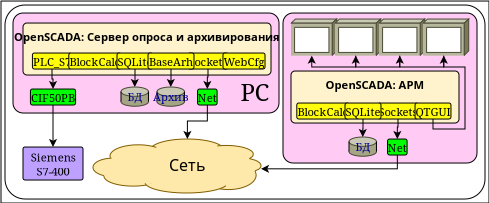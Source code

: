 <?xml version="1.0" encoding="UTF-8"?>
<dia:diagram xmlns:dia="http://www.lysator.liu.se/~alla/dia/">
  <dia:layer name="Тло" visible="true">
    <dia:object type="Standard - Box" version="0" id="O0">
      <dia:attribute name="obj_pos">
        <dia:point val="15.4,0.2"/>
      </dia:attribute>
      <dia:attribute name="obj_bb">
        <dia:rectangle val="15.4,0.2;39.8,10.3"/>
      </dia:attribute>
      <dia:attribute name="elem_corner">
        <dia:point val="15.4,0.2"/>
      </dia:attribute>
      <dia:attribute name="elem_width">
        <dia:real val="24.4"/>
      </dia:attribute>
      <dia:attribute name="elem_height">
        <dia:real val="10.1"/>
      </dia:attribute>
      <dia:attribute name="border_width">
        <dia:real val="0"/>
      </dia:attribute>
      <dia:attribute name="show_background">
        <dia:boolean val="true"/>
      </dia:attribute>
      <dia:attribute name="corner_radius">
        <dia:real val="1.175e-39"/>
      </dia:attribute>
    </dia:object>
    <dia:group>
      <dia:object type="Standard - Box" version="0" id="O1">
        <dia:attribute name="obj_pos">
          <dia:point val="15.6,0.4"/>
        </dia:attribute>
        <dia:attribute name="obj_bb">
          <dia:rectangle val="15.575,0.375;39.625,10.125"/>
        </dia:attribute>
        <dia:attribute name="elem_corner">
          <dia:point val="15.6,0.4"/>
        </dia:attribute>
        <dia:attribute name="elem_width">
          <dia:real val="24"/>
        </dia:attribute>
        <dia:attribute name="elem_height">
          <dia:real val="9.7"/>
        </dia:attribute>
        <dia:attribute name="border_width">
          <dia:real val="0.05"/>
        </dia:attribute>
        <dia:attribute name="show_background">
          <dia:boolean val="true"/>
        </dia:attribute>
        <dia:attribute name="corner_radius">
          <dia:real val="1"/>
        </dia:attribute>
      </dia:object>
      <dia:object type="Flowchart - Box" version="0" id="O2">
        <dia:attribute name="obj_pos">
          <dia:point val="16.5,7.5"/>
        </dia:attribute>
        <dia:attribute name="obj_bb">
          <dia:rectangle val="16.475,7.475;19.525,9.175"/>
        </dia:attribute>
        <dia:attribute name="elem_corner">
          <dia:point val="16.5,7.5"/>
        </dia:attribute>
        <dia:attribute name="elem_width">
          <dia:real val="3"/>
        </dia:attribute>
        <dia:attribute name="elem_height">
          <dia:real val="1.65"/>
        </dia:attribute>
        <dia:attribute name="border_width">
          <dia:real val="0.05"/>
        </dia:attribute>
        <dia:attribute name="inner_color">
          <dia:color val="#bda0ff"/>
        </dia:attribute>
        <dia:attribute name="show_background">
          <dia:boolean val="true"/>
        </dia:attribute>
        <dia:attribute name="corner_radius">
          <dia:real val="0.1"/>
        </dia:attribute>
        <dia:attribute name="padding">
          <dia:real val="0.1"/>
        </dia:attribute>
        <dia:attribute name="text">
          <dia:composite type="text">
            <dia:attribute name="string">
              <dia:string>#Siemens
S7-400#</dia:string>
            </dia:attribute>
            <dia:attribute name="font">
              <dia:font family="serif" style="0" name="Times-Roman"/>
            </dia:attribute>
            <dia:attribute name="height">
              <dia:real val="0.7"/>
            </dia:attribute>
            <dia:attribute name="pos">
              <dia:point val="18,8.125"/>
            </dia:attribute>
            <dia:attribute name="color">
              <dia:color val="#000000"/>
            </dia:attribute>
            <dia:attribute name="alignment">
              <dia:enum val="1"/>
            </dia:attribute>
          </dia:composite>
        </dia:attribute>
      </dia:object>
      <dia:group>
        <dia:object type="Cisco - Cloud Gold" version="0" id="O3">
          <dia:attribute name="obj_pos">
            <dia:point val="20,7.1"/>
          </dia:attribute>
          <dia:attribute name="obj_bb">
            <dia:rectangle val="20.0,7.099;28.401,9.8"/>
          </dia:attribute>
          <dia:attribute name="elem_corner">
            <dia:point val="20,7.1"/>
          </dia:attribute>
          <dia:attribute name="elem_width">
            <dia:real val="8.4"/>
          </dia:attribute>
          <dia:attribute name="elem_height">
            <dia:real val="2.7"/>
          </dia:attribute>
          <dia:attribute name="line_width">
            <dia:real val="0.1"/>
          </dia:attribute>
          <dia:attribute name="line_colour">
            <dia:color val="#000000"/>
          </dia:attribute>
          <dia:attribute name="fill_colour">
            <dia:color val="#ffffff"/>
          </dia:attribute>
          <dia:attribute name="show_background">
            <dia:boolean val="true"/>
          </dia:attribute>
          <dia:attribute name="line_style">
            <dia:enum val="0"/>
            <dia:real val="1"/>
          </dia:attribute>
          <dia:attribute name="flip_horizontal">
            <dia:boolean val="false"/>
          </dia:attribute>
          <dia:attribute name="flip_vertical">
            <dia:boolean val="false"/>
          </dia:attribute>
        </dia:object>
        <dia:object type="Standard - Text" version="0" id="O4">
          <dia:attribute name="obj_pos">
            <dia:point val="23.8,8.7"/>
          </dia:attribute>
          <dia:attribute name="obj_bb">
            <dia:rectangle val="23.8,7.95;25.5,9.2"/>
          </dia:attribute>
          <dia:attribute name="text">
            <dia:composite type="text">
              <dia:attribute name="string">
                <dia:string>#Сеть#</dia:string>
              </dia:attribute>
              <dia:attribute name="font">
                <dia:font family="sans" style="0" name="Helvetica"/>
              </dia:attribute>
              <dia:attribute name="height">
                <dia:real val="1"/>
              </dia:attribute>
              <dia:attribute name="pos">
                <dia:point val="23.8,8.7"/>
              </dia:attribute>
              <dia:attribute name="color">
                <dia:color val="#000000"/>
              </dia:attribute>
              <dia:attribute name="alignment">
                <dia:enum val="0"/>
              </dia:attribute>
            </dia:composite>
          </dia:attribute>
        </dia:object>
      </dia:group>
      <dia:object type="Standard - Text" version="0" id="O5">
        <dia:attribute name="obj_pos">
          <dia:point val="38.3,7.8"/>
        </dia:attribute>
        <dia:attribute name="obj_bb">
          <dia:rectangle val="37.591,6.716;38.975,8.617"/>
        </dia:attribute>
        <dia:attribute name="text">
          <dia:composite type="text">
            <dia:attribute name="string">
              <dia:string>#PC#</dia:string>
            </dia:attribute>
            <dia:attribute name="font">
              <dia:font family="serif" style="0" name="Times-Roman"/>
            </dia:attribute>
            <dia:attribute name="height">
              <dia:real val="1.5"/>
            </dia:attribute>
            <dia:attribute name="pos">
              <dia:point val="38.3,7.8"/>
            </dia:attribute>
            <dia:attribute name="color">
              <dia:color val="#000000"/>
            </dia:attribute>
            <dia:attribute name="alignment">
              <dia:enum val="1"/>
            </dia:attribute>
          </dia:composite>
        </dia:attribute>
      </dia:object>
      <dia:group>
        <dia:object type="Standard - Box" version="0" id="O6">
          <dia:attribute name="obj_pos">
            <dia:point val="16,0.8"/>
          </dia:attribute>
          <dia:attribute name="obj_bb">
            <dia:rectangle val="15.975,0.775;29.325,5.825"/>
          </dia:attribute>
          <dia:attribute name="elem_corner">
            <dia:point val="16,0.8"/>
          </dia:attribute>
          <dia:attribute name="elem_width">
            <dia:real val="13.3"/>
          </dia:attribute>
          <dia:attribute name="elem_height">
            <dia:real val="5"/>
          </dia:attribute>
          <dia:attribute name="border_width">
            <dia:real val="0.05"/>
          </dia:attribute>
          <dia:attribute name="inner_color">
            <dia:color val="#ffcbf5"/>
          </dia:attribute>
          <dia:attribute name="show_background">
            <dia:boolean val="true"/>
          </dia:attribute>
          <dia:attribute name="corner_radius">
            <dia:real val="0.5"/>
          </dia:attribute>
        </dia:object>
        <dia:object type="Standard - Box" version="0" id="O7">
          <dia:attribute name="obj_pos">
            <dia:point val="16.5,1.3"/>
          </dia:attribute>
          <dia:attribute name="obj_bb">
            <dia:rectangle val="16.475,1.275;28.925,3.925"/>
          </dia:attribute>
          <dia:attribute name="elem_corner">
            <dia:point val="16.5,1.3"/>
          </dia:attribute>
          <dia:attribute name="elem_width">
            <dia:real val="12.4"/>
          </dia:attribute>
          <dia:attribute name="elem_height">
            <dia:real val="2.6"/>
          </dia:attribute>
          <dia:attribute name="border_width">
            <dia:real val="0.05"/>
          </dia:attribute>
          <dia:attribute name="inner_color">
            <dia:color val="#fff3ce"/>
          </dia:attribute>
          <dia:attribute name="show_background">
            <dia:boolean val="true"/>
          </dia:attribute>
          <dia:attribute name="corner_radius">
            <dia:real val="0.2"/>
          </dia:attribute>
        </dia:object>
        <dia:object type="Standard - Text" version="0" id="O8">
          <dia:attribute name="obj_pos">
            <dia:point val="28.1,5.2"/>
          </dia:attribute>
          <dia:attribute name="obj_bb">
            <dia:rectangle val="27.391,4.116;28.775,6.018"/>
          </dia:attribute>
          <dia:attribute name="text">
            <dia:composite type="text">
              <dia:attribute name="string">
                <dia:string>#PC#</dia:string>
              </dia:attribute>
              <dia:attribute name="font">
                <dia:font family="serif" style="0" name="Times-Roman"/>
              </dia:attribute>
              <dia:attribute name="height">
                <dia:real val="1.5"/>
              </dia:attribute>
              <dia:attribute name="pos">
                <dia:point val="28.1,5.2"/>
              </dia:attribute>
              <dia:attribute name="color">
                <dia:color val="#000000"/>
              </dia:attribute>
              <dia:attribute name="alignment">
                <dia:enum val="1"/>
              </dia:attribute>
            </dia:composite>
          </dia:attribute>
        </dia:object>
        <dia:object type="Flowchart - Box" version="0" id="O9">
          <dia:attribute name="obj_pos">
            <dia:point val="17,4.6"/>
          </dia:attribute>
          <dia:attribute name="obj_bb">
            <dia:rectangle val="16.975,4.575;19.025,5.425"/>
          </dia:attribute>
          <dia:attribute name="elem_corner">
            <dia:point val="17,4.6"/>
          </dia:attribute>
          <dia:attribute name="elem_width">
            <dia:real val="2"/>
          </dia:attribute>
          <dia:attribute name="elem_height">
            <dia:real val="0.8"/>
          </dia:attribute>
          <dia:attribute name="border_width">
            <dia:real val="0.05"/>
          </dia:attribute>
          <dia:attribute name="inner_color">
            <dia:color val="#00ff00"/>
          </dia:attribute>
          <dia:attribute name="show_background">
            <dia:boolean val="true"/>
          </dia:attribute>
          <dia:attribute name="corner_radius">
            <dia:real val="0.1"/>
          </dia:attribute>
          <dia:attribute name="padding">
            <dia:real val="0"/>
          </dia:attribute>
          <dia:attribute name="text">
            <dia:composite type="text">
              <dia:attribute name="string">
                <dia:string>#CIF50PB#</dia:string>
              </dia:attribute>
              <dia:attribute name="font">
                <dia:font family="serif" style="0" name="Times-Roman"/>
              </dia:attribute>
              <dia:attribute name="height">
                <dia:real val="0.7"/>
              </dia:attribute>
              <dia:attribute name="pos">
                <dia:point val="18,5.15"/>
              </dia:attribute>
              <dia:attribute name="color">
                <dia:color val="#000000"/>
              </dia:attribute>
              <dia:attribute name="alignment">
                <dia:enum val="1"/>
              </dia:attribute>
            </dia:composite>
          </dia:attribute>
        </dia:object>
        <dia:object type="Flowchart - Box" version="0" id="O10">
          <dia:attribute name="obj_pos">
            <dia:point val="17,2.8"/>
          </dia:attribute>
          <dia:attribute name="obj_bb">
            <dia:rectangle val="16.975,2.775;18.925,3.625"/>
          </dia:attribute>
          <dia:attribute name="elem_corner">
            <dia:point val="17,2.8"/>
          </dia:attribute>
          <dia:attribute name="elem_width">
            <dia:real val="1.9"/>
          </dia:attribute>
          <dia:attribute name="elem_height">
            <dia:real val="0.8"/>
          </dia:attribute>
          <dia:attribute name="border_width">
            <dia:real val="0.05"/>
          </dia:attribute>
          <dia:attribute name="inner_color">
            <dia:color val="#fffc0c"/>
          </dia:attribute>
          <dia:attribute name="show_background">
            <dia:boolean val="true"/>
          </dia:attribute>
          <dia:attribute name="corner_radius">
            <dia:real val="0.1"/>
          </dia:attribute>
          <dia:attribute name="padding">
            <dia:real val="0"/>
          </dia:attribute>
          <dia:attribute name="text">
            <dia:composite type="text">
              <dia:attribute name="string">
                <dia:string>#PLC_S7#</dia:string>
              </dia:attribute>
              <dia:attribute name="font">
                <dia:font family="serif" style="0" name="Times-Roman"/>
              </dia:attribute>
              <dia:attribute name="height">
                <dia:real val="0.7"/>
              </dia:attribute>
              <dia:attribute name="pos">
                <dia:point val="17.95,3.35"/>
              </dia:attribute>
              <dia:attribute name="color">
                <dia:color val="#000000"/>
              </dia:attribute>
              <dia:attribute name="alignment">
                <dia:enum val="1"/>
              </dia:attribute>
            </dia:composite>
          </dia:attribute>
        </dia:object>
        <dia:object type="Standard - ZigZagLine" version="1" id="O11">
          <dia:attribute name="obj_pos">
            <dia:point val="17.95,3.6"/>
          </dia:attribute>
          <dia:attribute name="obj_bb">
            <dia:rectangle val="17.7,3.575;18.3,4.625"/>
          </dia:attribute>
          <dia:attribute name="orth_points">
            <dia:point val="17.95,3.6"/>
            <dia:point val="17.95,4.1"/>
            <dia:point val="18,4.1"/>
            <dia:point val="18,4.6"/>
          </dia:attribute>
          <dia:attribute name="orth_orient">
            <dia:enum val="1"/>
            <dia:enum val="0"/>
            <dia:enum val="1"/>
          </dia:attribute>
          <dia:attribute name="autorouting">
            <dia:boolean val="false"/>
          </dia:attribute>
          <dia:attribute name="line_width">
            <dia:real val="0.05"/>
          </dia:attribute>
          <dia:attribute name="end_arrow">
            <dia:enum val="22"/>
          </dia:attribute>
          <dia:attribute name="end_arrow_length">
            <dia:real val="0.3"/>
          </dia:attribute>
          <dia:attribute name="end_arrow_width">
            <dia:real val="0.3"/>
          </dia:attribute>
          <dia:connections>
            <dia:connection handle="0" to="O10" connection="13"/>
            <dia:connection handle="1" to="O9" connection="2"/>
          </dia:connections>
        </dia:object>
        <dia:object type="Standard - Text" version="0" id="O12">
          <dia:attribute name="obj_pos">
            <dia:point val="22.7,2.2"/>
          </dia:attribute>
          <dia:attribute name="obj_bb">
            <dia:rectangle val="16.875,1.65;28.525,2.55"/>
          </dia:attribute>
          <dia:attribute name="text">
            <dia:composite type="text">
              <dia:attribute name="string">
                <dia:string>#OpenSCADA: Сервер опроса и архивирования#</dia:string>
              </dia:attribute>
              <dia:attribute name="font">
                <dia:font family="sans" style="80" name="Helvetica-Bold"/>
              </dia:attribute>
              <dia:attribute name="height">
                <dia:real val="0.7"/>
              </dia:attribute>
              <dia:attribute name="pos">
                <dia:point val="22.7,2.2"/>
              </dia:attribute>
              <dia:attribute name="color">
                <dia:color val="#000000"/>
              </dia:attribute>
              <dia:attribute name="alignment">
                <dia:enum val="1"/>
              </dia:attribute>
            </dia:composite>
          </dia:attribute>
        </dia:object>
        <dia:object type="Flowchart - Box" version="0" id="O13">
          <dia:attribute name="obj_pos">
            <dia:point val="19,2.8"/>
          </dia:attribute>
          <dia:attribute name="obj_bb">
            <dia:rectangle val="18.975,2.775;21.225,3.625"/>
          </dia:attribute>
          <dia:attribute name="elem_corner">
            <dia:point val="19,2.8"/>
          </dia:attribute>
          <dia:attribute name="elem_width">
            <dia:real val="2.2"/>
          </dia:attribute>
          <dia:attribute name="elem_height">
            <dia:real val="0.8"/>
          </dia:attribute>
          <dia:attribute name="border_width">
            <dia:real val="0.05"/>
          </dia:attribute>
          <dia:attribute name="inner_color">
            <dia:color val="#fffc0c"/>
          </dia:attribute>
          <dia:attribute name="show_background">
            <dia:boolean val="true"/>
          </dia:attribute>
          <dia:attribute name="corner_radius">
            <dia:real val="0.1"/>
          </dia:attribute>
          <dia:attribute name="padding">
            <dia:real val="0"/>
          </dia:attribute>
          <dia:attribute name="text">
            <dia:composite type="text">
              <dia:attribute name="string">
                <dia:string>#BlockCalc#</dia:string>
              </dia:attribute>
              <dia:attribute name="font">
                <dia:font family="serif" style="0" name="Times-Roman"/>
              </dia:attribute>
              <dia:attribute name="height">
                <dia:real val="0.7"/>
              </dia:attribute>
              <dia:attribute name="pos">
                <dia:point val="20.1,3.35"/>
              </dia:attribute>
              <dia:attribute name="color">
                <dia:color val="#000000"/>
              </dia:attribute>
              <dia:attribute name="alignment">
                <dia:enum val="1"/>
              </dia:attribute>
            </dia:composite>
          </dia:attribute>
        </dia:object>
        <dia:object type="Flowchart - Box" version="0" id="O14">
          <dia:attribute name="obj_pos">
            <dia:point val="24.9,2.8"/>
          </dia:attribute>
          <dia:attribute name="obj_bb">
            <dia:rectangle val="24.875,2.775;26.625,3.625"/>
          </dia:attribute>
          <dia:attribute name="elem_corner">
            <dia:point val="24.9,2.8"/>
          </dia:attribute>
          <dia:attribute name="elem_width">
            <dia:real val="1.7"/>
          </dia:attribute>
          <dia:attribute name="elem_height">
            <dia:real val="0.8"/>
          </dia:attribute>
          <dia:attribute name="border_width">
            <dia:real val="0.05"/>
          </dia:attribute>
          <dia:attribute name="inner_color">
            <dia:color val="#fffc0c"/>
          </dia:attribute>
          <dia:attribute name="show_background">
            <dia:boolean val="true"/>
          </dia:attribute>
          <dia:attribute name="corner_radius">
            <dia:real val="0.1"/>
          </dia:attribute>
          <dia:attribute name="padding">
            <dia:real val="0"/>
          </dia:attribute>
          <dia:attribute name="text">
            <dia:composite type="text">
              <dia:attribute name="string">
                <dia:string>#Sockets#</dia:string>
              </dia:attribute>
              <dia:attribute name="font">
                <dia:font family="serif" style="0" name="Times-Roman"/>
              </dia:attribute>
              <dia:attribute name="height">
                <dia:real val="0.7"/>
              </dia:attribute>
              <dia:attribute name="pos">
                <dia:point val="25.75,3.35"/>
              </dia:attribute>
              <dia:attribute name="color">
                <dia:color val="#000000"/>
              </dia:attribute>
              <dia:attribute name="alignment">
                <dia:enum val="1"/>
              </dia:attribute>
            </dia:composite>
          </dia:attribute>
        </dia:object>
        <dia:object type="Flowchart - Box" version="0" id="O15">
          <dia:attribute name="obj_pos">
            <dia:point val="25.3,4.6"/>
          </dia:attribute>
          <dia:attribute name="obj_bb">
            <dia:rectangle val="25.275,4.575;26.159,5.425"/>
          </dia:attribute>
          <dia:attribute name="elem_corner">
            <dia:point val="25.3,4.6"/>
          </dia:attribute>
          <dia:attribute name="elem_width">
            <dia:real val="0.834"/>
          </dia:attribute>
          <dia:attribute name="elem_height">
            <dia:real val="0.8"/>
          </dia:attribute>
          <dia:attribute name="border_width">
            <dia:real val="0.05"/>
          </dia:attribute>
          <dia:attribute name="inner_color">
            <dia:color val="#00ff00"/>
          </dia:attribute>
          <dia:attribute name="show_background">
            <dia:boolean val="true"/>
          </dia:attribute>
          <dia:attribute name="corner_radius">
            <dia:real val="0.1"/>
          </dia:attribute>
          <dia:attribute name="padding">
            <dia:real val="0"/>
          </dia:attribute>
          <dia:attribute name="text">
            <dia:composite type="text">
              <dia:attribute name="string">
                <dia:string>#Net#</dia:string>
              </dia:attribute>
              <dia:attribute name="font">
                <dia:font family="serif" style="0" name="Times-Roman"/>
              </dia:attribute>
              <dia:attribute name="height">
                <dia:real val="0.7"/>
              </dia:attribute>
              <dia:attribute name="pos">
                <dia:point val="25.717,5.15"/>
              </dia:attribute>
              <dia:attribute name="color">
                <dia:color val="#000000"/>
              </dia:attribute>
              <dia:attribute name="alignment">
                <dia:enum val="1"/>
              </dia:attribute>
            </dia:composite>
          </dia:attribute>
        </dia:object>
        <dia:object type="Standard - ZigZagLine" version="1" id="O16">
          <dia:attribute name="obj_pos">
            <dia:point val="25.75,3.6"/>
          </dia:attribute>
          <dia:attribute name="obj_bb">
            <dia:rectangle val="25.417,3.575;26.017,4.625"/>
          </dia:attribute>
          <dia:attribute name="orth_points">
            <dia:point val="25.75,3.6"/>
            <dia:point val="25.75,4"/>
            <dia:point val="25.717,4"/>
            <dia:point val="25.717,4.6"/>
          </dia:attribute>
          <dia:attribute name="orth_orient">
            <dia:enum val="1"/>
            <dia:enum val="0"/>
            <dia:enum val="1"/>
          </dia:attribute>
          <dia:attribute name="autorouting">
            <dia:boolean val="false"/>
          </dia:attribute>
          <dia:attribute name="line_width">
            <dia:real val="0.05"/>
          </dia:attribute>
          <dia:attribute name="end_arrow">
            <dia:enum val="22"/>
          </dia:attribute>
          <dia:attribute name="end_arrow_length">
            <dia:real val="0.3"/>
          </dia:attribute>
          <dia:attribute name="end_arrow_width">
            <dia:real val="0.3"/>
          </dia:attribute>
          <dia:connections>
            <dia:connection handle="0" to="O14" connection="13"/>
            <dia:connection handle="1" to="O15" connection="2"/>
          </dia:connections>
        </dia:object>
        <dia:object type="Flowchart - Box" version="0" id="O17">
          <dia:attribute name="obj_pos">
            <dia:point val="21.3,2.8"/>
          </dia:attribute>
          <dia:attribute name="obj_bb">
            <dia:rectangle val="21.275,2.775;22.925,3.625"/>
          </dia:attribute>
          <dia:attribute name="elem_corner">
            <dia:point val="21.3,2.8"/>
          </dia:attribute>
          <dia:attribute name="elem_width">
            <dia:real val="1.6"/>
          </dia:attribute>
          <dia:attribute name="elem_height">
            <dia:real val="0.8"/>
          </dia:attribute>
          <dia:attribute name="border_width">
            <dia:real val="0.05"/>
          </dia:attribute>
          <dia:attribute name="inner_color">
            <dia:color val="#fffc0c"/>
          </dia:attribute>
          <dia:attribute name="show_background">
            <dia:boolean val="true"/>
          </dia:attribute>
          <dia:attribute name="corner_radius">
            <dia:real val="0.1"/>
          </dia:attribute>
          <dia:attribute name="padding">
            <dia:real val="0"/>
          </dia:attribute>
          <dia:attribute name="text">
            <dia:composite type="text">
              <dia:attribute name="string">
                <dia:string>#SQLite#</dia:string>
              </dia:attribute>
              <dia:attribute name="font">
                <dia:font family="serif" style="0" name="Times-Roman"/>
              </dia:attribute>
              <dia:attribute name="height">
                <dia:real val="0.7"/>
              </dia:attribute>
              <dia:attribute name="pos">
                <dia:point val="22.1,3.35"/>
              </dia:attribute>
              <dia:attribute name="color">
                <dia:color val="#000000"/>
              </dia:attribute>
              <dia:attribute name="alignment">
                <dia:enum val="1"/>
              </dia:attribute>
            </dia:composite>
          </dia:attribute>
        </dia:object>
        <dia:object type="Standard - ZigZagLine" version="1" id="O18">
          <dia:attribute name="obj_pos">
            <dia:point val="22.1,3.6"/>
          </dia:attribute>
          <dia:attribute name="obj_bb">
            <dia:rectangle val="21.789,3.575;22.389,4.525"/>
          </dia:attribute>
          <dia:attribute name="orth_points">
            <dia:point val="22.1,3.6"/>
            <dia:point val="22.1,4.2"/>
            <dia:point val="22.089,4.2"/>
            <dia:point val="22.089,4.5"/>
          </dia:attribute>
          <dia:attribute name="orth_orient">
            <dia:enum val="1"/>
            <dia:enum val="0"/>
            <dia:enum val="1"/>
          </dia:attribute>
          <dia:attribute name="autorouting">
            <dia:boolean val="false"/>
          </dia:attribute>
          <dia:attribute name="line_width">
            <dia:real val="0.05"/>
          </dia:attribute>
          <dia:attribute name="end_arrow">
            <dia:enum val="22"/>
          </dia:attribute>
          <dia:attribute name="end_arrow_length">
            <dia:real val="0.3"/>
          </dia:attribute>
          <dia:attribute name="end_arrow_width">
            <dia:real val="0.3"/>
          </dia:attribute>
          <dia:connections>
            <dia:connection handle="0" to="O17" connection="13"/>
          </dia:connections>
        </dia:object>
        <dia:object type="Flowchart - Box" version="0" id="O19">
          <dia:attribute name="obj_pos">
            <dia:point val="26.7,2.8"/>
          </dia:attribute>
          <dia:attribute name="obj_bb">
            <dia:rectangle val="26.675,2.775;28.425,3.625"/>
          </dia:attribute>
          <dia:attribute name="elem_corner">
            <dia:point val="26.7,2.8"/>
          </dia:attribute>
          <dia:attribute name="elem_width">
            <dia:real val="1.7"/>
          </dia:attribute>
          <dia:attribute name="elem_height">
            <dia:real val="0.8"/>
          </dia:attribute>
          <dia:attribute name="border_width">
            <dia:real val="0.05"/>
          </dia:attribute>
          <dia:attribute name="inner_color">
            <dia:color val="#fffc0c"/>
          </dia:attribute>
          <dia:attribute name="show_background">
            <dia:boolean val="true"/>
          </dia:attribute>
          <dia:attribute name="corner_radius">
            <dia:real val="0.1"/>
          </dia:attribute>
          <dia:attribute name="padding">
            <dia:real val="0"/>
          </dia:attribute>
          <dia:attribute name="text">
            <dia:composite type="text">
              <dia:attribute name="string">
                <dia:string>#WebCfg#</dia:string>
              </dia:attribute>
              <dia:attribute name="font">
                <dia:font family="serif" style="0" name="Times-Roman"/>
              </dia:attribute>
              <dia:attribute name="height">
                <dia:real val="0.7"/>
              </dia:attribute>
              <dia:attribute name="pos">
                <dia:point val="27.55,3.35"/>
              </dia:attribute>
              <dia:attribute name="color">
                <dia:color val="#000000"/>
              </dia:attribute>
              <dia:attribute name="alignment">
                <dia:enum val="1"/>
              </dia:attribute>
            </dia:composite>
          </dia:attribute>
        </dia:object>
        <dia:object type="Flowchart - Box" version="0" id="O20">
          <dia:attribute name="obj_pos">
            <dia:point val="23,2.8"/>
          </dia:attribute>
          <dia:attribute name="obj_bb">
            <dia:rectangle val="22.975,2.775;24.825,3.625"/>
          </dia:attribute>
          <dia:attribute name="elem_corner">
            <dia:point val="23,2.8"/>
          </dia:attribute>
          <dia:attribute name="elem_width">
            <dia:real val="1.8"/>
          </dia:attribute>
          <dia:attribute name="elem_height">
            <dia:real val="0.8"/>
          </dia:attribute>
          <dia:attribute name="border_width">
            <dia:real val="0.05"/>
          </dia:attribute>
          <dia:attribute name="inner_color">
            <dia:color val="#fffc0c"/>
          </dia:attribute>
          <dia:attribute name="show_background">
            <dia:boolean val="true"/>
          </dia:attribute>
          <dia:attribute name="corner_radius">
            <dia:real val="0.1"/>
          </dia:attribute>
          <dia:attribute name="padding">
            <dia:real val="0"/>
          </dia:attribute>
          <dia:attribute name="text">
            <dia:composite type="text">
              <dia:attribute name="string">
                <dia:string>#BaseArh#</dia:string>
              </dia:attribute>
              <dia:attribute name="font">
                <dia:font family="serif" style="0" name="Times-Roman"/>
              </dia:attribute>
              <dia:attribute name="height">
                <dia:real val="0.7"/>
              </dia:attribute>
              <dia:attribute name="pos">
                <dia:point val="23.9,3.35"/>
              </dia:attribute>
              <dia:attribute name="color">
                <dia:color val="#000000"/>
              </dia:attribute>
              <dia:attribute name="alignment">
                <dia:enum val="1"/>
              </dia:attribute>
            </dia:composite>
          </dia:attribute>
        </dia:object>
        <dia:object type="Standard - ZigZagLine" version="1" id="O21">
          <dia:attribute name="obj_pos">
            <dia:point val="23.9,3.6"/>
          </dia:attribute>
          <dia:attribute name="obj_bb">
            <dia:rectangle val="23.589,3.575;24.189,4.525"/>
          </dia:attribute>
          <dia:attribute name="orth_points">
            <dia:point val="23.9,3.6"/>
            <dia:point val="23.9,4.2"/>
            <dia:point val="23.889,4.2"/>
            <dia:point val="23.889,4.5"/>
          </dia:attribute>
          <dia:attribute name="orth_orient">
            <dia:enum val="1"/>
            <dia:enum val="0"/>
            <dia:enum val="1"/>
          </dia:attribute>
          <dia:attribute name="autorouting">
            <dia:boolean val="false"/>
          </dia:attribute>
          <dia:attribute name="line_width">
            <dia:real val="0.05"/>
          </dia:attribute>
          <dia:attribute name="end_arrow">
            <dia:enum val="22"/>
          </dia:attribute>
          <dia:attribute name="end_arrow_length">
            <dia:real val="0.3"/>
          </dia:attribute>
          <dia:attribute name="end_arrow_width">
            <dia:real val="0.3"/>
          </dia:attribute>
          <dia:connections>
            <dia:connection handle="0" to="O20" connection="13"/>
          </dia:connections>
        </dia:object>
        <dia:group>
          <dia:object type="Cisco - Relational Database" version="0" id="O22">
            <dia:attribute name="obj_pos">
              <dia:point val="21.4,4.5"/>
            </dia:attribute>
            <dia:attribute name="obj_bb">
              <dia:rectangle val="21.399,4.5;22.781,5.47"/>
            </dia:attribute>
            <dia:attribute name="elem_corner">
              <dia:point val="21.4,4.5"/>
            </dia:attribute>
            <dia:attribute name="elem_width">
              <dia:real val="1.381"/>
            </dia:attribute>
            <dia:attribute name="elem_height">
              <dia:real val="0.969"/>
            </dia:attribute>
            <dia:attribute name="line_width">
              <dia:real val="0.1"/>
            </dia:attribute>
            <dia:attribute name="line_colour">
              <dia:color val="#000000"/>
            </dia:attribute>
            <dia:attribute name="fill_colour">
              <dia:color val="#ffffff"/>
            </dia:attribute>
            <dia:attribute name="show_background">
              <dia:boolean val="true"/>
            </dia:attribute>
            <dia:attribute name="line_style">
              <dia:enum val="0"/>
              <dia:real val="1"/>
            </dia:attribute>
            <dia:attribute name="flip_horizontal">
              <dia:boolean val="false"/>
            </dia:attribute>
            <dia:attribute name="flip_vertical">
              <dia:boolean val="false"/>
            </dia:attribute>
          </dia:object>
          <dia:object type="Standard - Text" version="0" id="O23">
            <dia:attribute name="obj_pos">
              <dia:point val="22.1,5.2"/>
            </dia:attribute>
            <dia:attribute name="obj_bb">
              <dia:rectangle val="21.775,4.7;22.425,5.6"/>
            </dia:attribute>
            <dia:attribute name="text">
              <dia:composite type="text">
                <dia:attribute name="string">
                  <dia:string>#БД#</dia:string>
                </dia:attribute>
                <dia:attribute name="font">
                  <dia:font family="serif" style="0" name="Times-Roman"/>
                </dia:attribute>
                <dia:attribute name="height">
                  <dia:real val="0.7"/>
                </dia:attribute>
                <dia:attribute name="pos">
                  <dia:point val="22.1,5.2"/>
                </dia:attribute>
                <dia:attribute name="color">
                  <dia:color val="#000099"/>
                </dia:attribute>
                <dia:attribute name="alignment">
                  <dia:enum val="1"/>
                </dia:attribute>
              </dia:composite>
            </dia:attribute>
          </dia:object>
        </dia:group>
        <dia:group>
          <dia:object type="Cisco - Relational Database" version="0" id="O24">
            <dia:attribute name="obj_pos">
              <dia:point val="23.2,4.5"/>
            </dia:attribute>
            <dia:attribute name="obj_bb">
              <dia:rectangle val="23.2,4.5;24.581,5.47"/>
            </dia:attribute>
            <dia:attribute name="elem_corner">
              <dia:point val="23.2,4.5"/>
            </dia:attribute>
            <dia:attribute name="elem_width">
              <dia:real val="1.381"/>
            </dia:attribute>
            <dia:attribute name="elem_height">
              <dia:real val="0.969"/>
            </dia:attribute>
            <dia:attribute name="line_width">
              <dia:real val="0.1"/>
            </dia:attribute>
            <dia:attribute name="line_colour">
              <dia:color val="#000000"/>
            </dia:attribute>
            <dia:attribute name="fill_colour">
              <dia:color val="#ffffff"/>
            </dia:attribute>
            <dia:attribute name="show_background">
              <dia:boolean val="true"/>
            </dia:attribute>
            <dia:attribute name="line_style">
              <dia:enum val="0"/>
              <dia:real val="1"/>
            </dia:attribute>
            <dia:attribute name="flip_horizontal">
              <dia:boolean val="false"/>
            </dia:attribute>
            <dia:attribute name="flip_vertical">
              <dia:boolean val="false"/>
            </dia:attribute>
          </dia:object>
          <dia:object type="Standard - Text" version="0" id="O25">
            <dia:attribute name="obj_pos">
              <dia:point val="23.9,5.2"/>
            </dia:attribute>
            <dia:attribute name="obj_bb">
              <dia:rectangle val="23.225,4.7;24.575,5.6"/>
            </dia:attribute>
            <dia:attribute name="text">
              <dia:composite type="text">
                <dia:attribute name="string">
                  <dia:string>#Архив#</dia:string>
                </dia:attribute>
                <dia:attribute name="font">
                  <dia:font family="serif" style="0" name="Times-Roman"/>
                </dia:attribute>
                <dia:attribute name="height">
                  <dia:real val="0.7"/>
                </dia:attribute>
                <dia:attribute name="pos">
                  <dia:point val="23.9,5.2"/>
                </dia:attribute>
                <dia:attribute name="color">
                  <dia:color val="#000099"/>
                </dia:attribute>
                <dia:attribute name="alignment">
                  <dia:enum val="1"/>
                </dia:attribute>
              </dia:composite>
            </dia:attribute>
          </dia:object>
        </dia:group>
      </dia:group>
      <dia:object type="Standard - ZigZagLine" version="1" id="O26">
        <dia:attribute name="obj_pos">
          <dia:point val="25.717,5.4"/>
        </dia:attribute>
        <dia:attribute name="obj_bb">
          <dia:rectangle val="24.42,5.375;25.742,7.125"/>
        </dia:attribute>
        <dia:attribute name="orth_points">
          <dia:point val="25.717,5.4"/>
          <dia:point val="25.717,6.2"/>
          <dia:point val="24.72,6.2"/>
          <dia:point val="24.72,7.1"/>
        </dia:attribute>
        <dia:attribute name="orth_orient">
          <dia:enum val="1"/>
          <dia:enum val="0"/>
          <dia:enum val="1"/>
        </dia:attribute>
        <dia:attribute name="autorouting">
          <dia:boolean val="false"/>
        </dia:attribute>
        <dia:attribute name="line_width">
          <dia:real val="0.05"/>
        </dia:attribute>
        <dia:attribute name="end_arrow">
          <dia:enum val="22"/>
        </dia:attribute>
        <dia:attribute name="end_arrow_length">
          <dia:real val="0.3"/>
        </dia:attribute>
        <dia:attribute name="end_arrow_width">
          <dia:real val="0.3"/>
        </dia:attribute>
      </dia:object>
      <dia:object type="Standard - ZigZagLine" version="1" id="O27">
        <dia:attribute name="obj_pos">
          <dia:point val="18,5.4"/>
        </dia:attribute>
        <dia:attribute name="obj_bb">
          <dia:rectangle val="17.7,5.375;18.3,7.525"/>
        </dia:attribute>
        <dia:attribute name="orth_points">
          <dia:point val="18,5.4"/>
          <dia:point val="18,6.2"/>
          <dia:point val="18,6.2"/>
          <dia:point val="18,7.5"/>
        </dia:attribute>
        <dia:attribute name="orth_orient">
          <dia:enum val="1"/>
          <dia:enum val="0"/>
          <dia:enum val="1"/>
        </dia:attribute>
        <dia:attribute name="autorouting">
          <dia:boolean val="false"/>
        </dia:attribute>
        <dia:attribute name="line_width">
          <dia:real val="0.05"/>
        </dia:attribute>
        <dia:attribute name="end_arrow">
          <dia:enum val="22"/>
        </dia:attribute>
        <dia:attribute name="end_arrow_length">
          <dia:real val="0.3"/>
        </dia:attribute>
        <dia:attribute name="end_arrow_width">
          <dia:real val="0.3"/>
        </dia:attribute>
        <dia:connections>
          <dia:connection handle="1" to="O2" connection="2"/>
        </dia:connections>
      </dia:object>
      <dia:group>
        <dia:object type="Standard - Text" version="0" id="O28">
          <dia:attribute name="obj_pos">
            <dia:point val="37.3,7.2"/>
          </dia:attribute>
          <dia:attribute name="obj_bb">
            <dia:rectangle val="36.591,6.116;37.975,8.018"/>
          </dia:attribute>
          <dia:attribute name="text">
            <dia:composite type="text">
              <dia:attribute name="string">
                <dia:string>#PC#</dia:string>
              </dia:attribute>
              <dia:attribute name="font">
                <dia:font family="serif" style="0" name="Times-Roman"/>
              </dia:attribute>
              <dia:attribute name="height">
                <dia:real val="1.5"/>
              </dia:attribute>
              <dia:attribute name="pos">
                <dia:point val="37.3,7.2"/>
              </dia:attribute>
              <dia:attribute name="color">
                <dia:color val="#000000"/>
              </dia:attribute>
              <dia:attribute name="alignment">
                <dia:enum val="1"/>
              </dia:attribute>
            </dia:composite>
          </dia:attribute>
        </dia:object>
        <dia:object type="Standard - Box" version="0" id="O29">
          <dia:attribute name="obj_pos">
            <dia:point val="29.5,0.8"/>
          </dia:attribute>
          <dia:attribute name="obj_bb">
            <dia:rectangle val="29.475,0.775;39.225,8.325"/>
          </dia:attribute>
          <dia:attribute name="elem_corner">
            <dia:point val="29.5,0.8"/>
          </dia:attribute>
          <dia:attribute name="elem_width">
            <dia:real val="9.7"/>
          </dia:attribute>
          <dia:attribute name="elem_height">
            <dia:real val="7.5"/>
          </dia:attribute>
          <dia:attribute name="border_width">
            <dia:real val="0.05"/>
          </dia:attribute>
          <dia:attribute name="inner_color">
            <dia:color val="#ffcbf5"/>
          </dia:attribute>
          <dia:attribute name="show_background">
            <dia:boolean val="true"/>
          </dia:attribute>
          <dia:attribute name="corner_radius">
            <dia:real val="0.5"/>
          </dia:attribute>
        </dia:object>
        <dia:object type="Flowchart - Box" version="0" id="O30">
          <dia:attribute name="obj_pos">
            <dia:point val="34.8,7.1"/>
          </dia:attribute>
          <dia:attribute name="obj_bb">
            <dia:rectangle val="34.775,7.075;35.659,7.925"/>
          </dia:attribute>
          <dia:attribute name="elem_corner">
            <dia:point val="34.8,7.1"/>
          </dia:attribute>
          <dia:attribute name="elem_width">
            <dia:real val="0.834"/>
          </dia:attribute>
          <dia:attribute name="elem_height">
            <dia:real val="0.8"/>
          </dia:attribute>
          <dia:attribute name="border_width">
            <dia:real val="0.05"/>
          </dia:attribute>
          <dia:attribute name="inner_color">
            <dia:color val="#00ff00"/>
          </dia:attribute>
          <dia:attribute name="show_background">
            <dia:boolean val="true"/>
          </dia:attribute>
          <dia:attribute name="corner_radius">
            <dia:real val="0.1"/>
          </dia:attribute>
          <dia:attribute name="padding">
            <dia:real val="0"/>
          </dia:attribute>
          <dia:attribute name="text">
            <dia:composite type="text">
              <dia:attribute name="string">
                <dia:string>#Net#</dia:string>
              </dia:attribute>
              <dia:attribute name="font">
                <dia:font family="serif" style="0" name="Times-Roman"/>
              </dia:attribute>
              <dia:attribute name="height">
                <dia:real val="0.7"/>
              </dia:attribute>
              <dia:attribute name="pos">
                <dia:point val="35.217,7.65"/>
              </dia:attribute>
              <dia:attribute name="color">
                <dia:color val="#000000"/>
              </dia:attribute>
              <dia:attribute name="alignment">
                <dia:enum val="1"/>
              </dia:attribute>
            </dia:composite>
          </dia:attribute>
        </dia:object>
        <dia:group>
          <dia:object type="Cisco - Relational Database" version="0" id="O31">
            <dia:attribute name="obj_pos">
              <dia:point val="32.8,7"/>
            </dia:attribute>
            <dia:attribute name="obj_bb">
              <dia:rectangle val="32.8,7.0;34.181,7.97"/>
            </dia:attribute>
            <dia:attribute name="elem_corner">
              <dia:point val="32.8,7"/>
            </dia:attribute>
            <dia:attribute name="elem_width">
              <dia:real val="1.381"/>
            </dia:attribute>
            <dia:attribute name="elem_height">
              <dia:real val="0.969"/>
            </dia:attribute>
            <dia:attribute name="line_width">
              <dia:real val="0.1"/>
            </dia:attribute>
            <dia:attribute name="line_colour">
              <dia:color val="#000000"/>
            </dia:attribute>
            <dia:attribute name="fill_colour">
              <dia:color val="#ffffff"/>
            </dia:attribute>
            <dia:attribute name="show_background">
              <dia:boolean val="true"/>
            </dia:attribute>
            <dia:attribute name="line_style">
              <dia:enum val="0"/>
              <dia:real val="1"/>
            </dia:attribute>
            <dia:attribute name="flip_horizontal">
              <dia:boolean val="false"/>
            </dia:attribute>
            <dia:attribute name="flip_vertical">
              <dia:boolean val="false"/>
            </dia:attribute>
          </dia:object>
          <dia:object type="Standard - Text" version="0" id="O32">
            <dia:attribute name="obj_pos">
              <dia:point val="33.5,7.7"/>
            </dia:attribute>
            <dia:attribute name="obj_bb">
              <dia:rectangle val="33.175,7.2;33.825,8.1"/>
            </dia:attribute>
            <dia:attribute name="text">
              <dia:composite type="text">
                <dia:attribute name="string">
                  <dia:string>#БД#</dia:string>
                </dia:attribute>
                <dia:attribute name="font">
                  <dia:font family="serif" style="0" name="Times-Roman"/>
                </dia:attribute>
                <dia:attribute name="height">
                  <dia:real val="0.7"/>
                </dia:attribute>
                <dia:attribute name="pos">
                  <dia:point val="33.5,7.7"/>
                </dia:attribute>
                <dia:attribute name="color">
                  <dia:color val="#000099"/>
                </dia:attribute>
                <dia:attribute name="alignment">
                  <dia:enum val="1"/>
                </dia:attribute>
              </dia:composite>
            </dia:attribute>
          </dia:object>
        </dia:group>
        <dia:group>
          <dia:object type="Standard - Box" version="0" id="O33">
            <dia:attribute name="obj_pos">
              <dia:point val="29.9,3.7"/>
            </dia:attribute>
            <dia:attribute name="obj_bb">
              <dia:rectangle val="29.875,3.675;38.325,6.325"/>
            </dia:attribute>
            <dia:attribute name="elem_corner">
              <dia:point val="29.9,3.7"/>
            </dia:attribute>
            <dia:attribute name="elem_width">
              <dia:real val="8.4"/>
            </dia:attribute>
            <dia:attribute name="elem_height">
              <dia:real val="2.6"/>
            </dia:attribute>
            <dia:attribute name="border_width">
              <dia:real val="0.05"/>
            </dia:attribute>
            <dia:attribute name="inner_color">
              <dia:color val="#fff3ce"/>
            </dia:attribute>
            <dia:attribute name="show_background">
              <dia:boolean val="true"/>
            </dia:attribute>
            <dia:attribute name="corner_radius">
              <dia:real val="0.2"/>
            </dia:attribute>
          </dia:object>
          <dia:object type="Standard - Text" version="0" id="O34">
            <dia:attribute name="obj_pos">
              <dia:point val="34.1,4.6"/>
            </dia:attribute>
            <dia:attribute name="obj_bb">
              <dia:rectangle val="31.85,4.05;36.35,4.95"/>
            </dia:attribute>
            <dia:attribute name="text">
              <dia:composite type="text">
                <dia:attribute name="string">
                  <dia:string>#OpenSCADA: АРМ#</dia:string>
                </dia:attribute>
                <dia:attribute name="font">
                  <dia:font family="sans" style="80" name="Helvetica-Bold"/>
                </dia:attribute>
                <dia:attribute name="height">
                  <dia:real val="0.7"/>
                </dia:attribute>
                <dia:attribute name="pos">
                  <dia:point val="34.1,4.6"/>
                </dia:attribute>
                <dia:attribute name="color">
                  <dia:color val="#000000"/>
                </dia:attribute>
                <dia:attribute name="alignment">
                  <dia:enum val="1"/>
                </dia:attribute>
              </dia:composite>
            </dia:attribute>
          </dia:object>
          <dia:object type="Flowchart - Box" version="0" id="O35">
            <dia:attribute name="obj_pos">
              <dia:point val="30.4,5.3"/>
            </dia:attribute>
            <dia:attribute name="obj_bb">
              <dia:rectangle val="30.375,5.275;32.625,6.125"/>
            </dia:attribute>
            <dia:attribute name="elem_corner">
              <dia:point val="30.4,5.3"/>
            </dia:attribute>
            <dia:attribute name="elem_width">
              <dia:real val="2.2"/>
            </dia:attribute>
            <dia:attribute name="elem_height">
              <dia:real val="0.8"/>
            </dia:attribute>
            <dia:attribute name="border_width">
              <dia:real val="0.05"/>
            </dia:attribute>
            <dia:attribute name="inner_color">
              <dia:color val="#fffc0c"/>
            </dia:attribute>
            <dia:attribute name="show_background">
              <dia:boolean val="true"/>
            </dia:attribute>
            <dia:attribute name="corner_radius">
              <dia:real val="0.1"/>
            </dia:attribute>
            <dia:attribute name="padding">
              <dia:real val="0"/>
            </dia:attribute>
            <dia:attribute name="text">
              <dia:composite type="text">
                <dia:attribute name="string">
                  <dia:string>#BlockCalc#</dia:string>
                </dia:attribute>
                <dia:attribute name="font">
                  <dia:font family="serif" style="0" name="Times-Roman"/>
                </dia:attribute>
                <dia:attribute name="height">
                  <dia:real val="0.7"/>
                </dia:attribute>
                <dia:attribute name="pos">
                  <dia:point val="31.5,5.85"/>
                </dia:attribute>
                <dia:attribute name="color">
                  <dia:color val="#000000"/>
                </dia:attribute>
                <dia:attribute name="alignment">
                  <dia:enum val="1"/>
                </dia:attribute>
              </dia:composite>
            </dia:attribute>
          </dia:object>
          <dia:object type="Flowchart - Box" version="0" id="O36">
            <dia:attribute name="obj_pos">
              <dia:point val="34.4,5.3"/>
            </dia:attribute>
            <dia:attribute name="obj_bb">
              <dia:rectangle val="34.375,5.275;36.125,6.125"/>
            </dia:attribute>
            <dia:attribute name="elem_corner">
              <dia:point val="34.4,5.3"/>
            </dia:attribute>
            <dia:attribute name="elem_width">
              <dia:real val="1.7"/>
            </dia:attribute>
            <dia:attribute name="elem_height">
              <dia:real val="0.8"/>
            </dia:attribute>
            <dia:attribute name="border_width">
              <dia:real val="0.05"/>
            </dia:attribute>
            <dia:attribute name="inner_color">
              <dia:color val="#fffc0c"/>
            </dia:attribute>
            <dia:attribute name="show_background">
              <dia:boolean val="true"/>
            </dia:attribute>
            <dia:attribute name="corner_radius">
              <dia:real val="0.1"/>
            </dia:attribute>
            <dia:attribute name="padding">
              <dia:real val="0"/>
            </dia:attribute>
            <dia:attribute name="text">
              <dia:composite type="text">
                <dia:attribute name="string">
                  <dia:string>#Sockets#</dia:string>
                </dia:attribute>
                <dia:attribute name="font">
                  <dia:font family="serif" style="0" name="Times-Roman"/>
                </dia:attribute>
                <dia:attribute name="height">
                  <dia:real val="0.7"/>
                </dia:attribute>
                <dia:attribute name="pos">
                  <dia:point val="35.25,5.85"/>
                </dia:attribute>
                <dia:attribute name="color">
                  <dia:color val="#000000"/>
                </dia:attribute>
                <dia:attribute name="alignment">
                  <dia:enum val="1"/>
                </dia:attribute>
              </dia:composite>
            </dia:attribute>
          </dia:object>
          <dia:object type="Flowchart - Box" version="0" id="O37">
            <dia:attribute name="obj_pos">
              <dia:point val="32.7,5.3"/>
            </dia:attribute>
            <dia:attribute name="obj_bb">
              <dia:rectangle val="32.675,5.275;34.325,6.125"/>
            </dia:attribute>
            <dia:attribute name="elem_corner">
              <dia:point val="32.7,5.3"/>
            </dia:attribute>
            <dia:attribute name="elem_width">
              <dia:real val="1.6"/>
            </dia:attribute>
            <dia:attribute name="elem_height">
              <dia:real val="0.8"/>
            </dia:attribute>
            <dia:attribute name="border_width">
              <dia:real val="0.05"/>
            </dia:attribute>
            <dia:attribute name="inner_color">
              <dia:color val="#fffc0c"/>
            </dia:attribute>
            <dia:attribute name="show_background">
              <dia:boolean val="true"/>
            </dia:attribute>
            <dia:attribute name="corner_radius">
              <dia:real val="0.1"/>
            </dia:attribute>
            <dia:attribute name="padding">
              <dia:real val="0"/>
            </dia:attribute>
            <dia:attribute name="text">
              <dia:composite type="text">
                <dia:attribute name="string">
                  <dia:string>#SQLite#</dia:string>
                </dia:attribute>
                <dia:attribute name="font">
                  <dia:font family="serif" style="0" name="Times-Roman"/>
                </dia:attribute>
                <dia:attribute name="height">
                  <dia:real val="0.7"/>
                </dia:attribute>
                <dia:attribute name="pos">
                  <dia:point val="33.5,5.85"/>
                </dia:attribute>
                <dia:attribute name="color">
                  <dia:color val="#000000"/>
                </dia:attribute>
                <dia:attribute name="alignment">
                  <dia:enum val="1"/>
                </dia:attribute>
              </dia:composite>
            </dia:attribute>
          </dia:object>
          <dia:object type="Flowchart - Box" version="0" id="O38">
            <dia:attribute name="obj_pos">
              <dia:point val="36.2,5.3"/>
            </dia:attribute>
            <dia:attribute name="obj_bb">
              <dia:rectangle val="36.175,5.275;37.825,6.125"/>
            </dia:attribute>
            <dia:attribute name="elem_corner">
              <dia:point val="36.2,5.3"/>
            </dia:attribute>
            <dia:attribute name="elem_width">
              <dia:real val="1.6"/>
            </dia:attribute>
            <dia:attribute name="elem_height">
              <dia:real val="0.8"/>
            </dia:attribute>
            <dia:attribute name="border_width">
              <dia:real val="0.05"/>
            </dia:attribute>
            <dia:attribute name="inner_color">
              <dia:color val="#fffc0c"/>
            </dia:attribute>
            <dia:attribute name="show_background">
              <dia:boolean val="true"/>
            </dia:attribute>
            <dia:attribute name="corner_radius">
              <dia:real val="0.1"/>
            </dia:attribute>
            <dia:attribute name="padding">
              <dia:real val="0"/>
            </dia:attribute>
            <dia:attribute name="text">
              <dia:composite type="text">
                <dia:attribute name="string">
                  <dia:string>#QTGUI#</dia:string>
                </dia:attribute>
                <dia:attribute name="font">
                  <dia:font family="serif" style="0" name="Times-Roman"/>
                </dia:attribute>
                <dia:attribute name="height">
                  <dia:real val="0.7"/>
                </dia:attribute>
                <dia:attribute name="pos">
                  <dia:point val="37,5.85"/>
                </dia:attribute>
                <dia:attribute name="color">
                  <dia:color val="#000000"/>
                </dia:attribute>
                <dia:attribute name="alignment">
                  <dia:enum val="1"/>
                </dia:attribute>
              </dia:composite>
            </dia:attribute>
          </dia:object>
        </dia:group>
        <dia:object type="Standard - ZigZagLine" version="1" id="O39">
          <dia:attribute name="obj_pos">
            <dia:point val="33.5,6.1"/>
          </dia:attribute>
          <dia:attribute name="obj_bb">
            <dia:rectangle val="33.189,6.075;33.789,7.025"/>
          </dia:attribute>
          <dia:attribute name="orth_points">
            <dia:point val="33.5,6.1"/>
            <dia:point val="33.5,6.6"/>
            <dia:point val="33.489,6.6"/>
            <dia:point val="33.489,7"/>
          </dia:attribute>
          <dia:attribute name="orth_orient">
            <dia:enum val="1"/>
            <dia:enum val="0"/>
            <dia:enum val="1"/>
          </dia:attribute>
          <dia:attribute name="autorouting">
            <dia:boolean val="false"/>
          </dia:attribute>
          <dia:attribute name="line_width">
            <dia:real val="0.05"/>
          </dia:attribute>
          <dia:attribute name="end_arrow">
            <dia:enum val="22"/>
          </dia:attribute>
          <dia:attribute name="end_arrow_length">
            <dia:real val="0.3"/>
          </dia:attribute>
          <dia:attribute name="end_arrow_width">
            <dia:real val="0.3"/>
          </dia:attribute>
        </dia:object>
        <dia:object type="Standard - ZigZagLine" version="1" id="O40">
          <dia:attribute name="obj_pos">
            <dia:point val="35.25,6.1"/>
          </dia:attribute>
          <dia:attribute name="obj_bb">
            <dia:rectangle val="34.917,6.075;35.517,7.125"/>
          </dia:attribute>
          <dia:attribute name="orth_points">
            <dia:point val="35.25,6.1"/>
            <dia:point val="35.25,6.5"/>
            <dia:point val="35.217,6.5"/>
            <dia:point val="35.217,7.1"/>
          </dia:attribute>
          <dia:attribute name="orth_orient">
            <dia:enum val="1"/>
            <dia:enum val="0"/>
            <dia:enum val="1"/>
          </dia:attribute>
          <dia:attribute name="autorouting">
            <dia:boolean val="false"/>
          </dia:attribute>
          <dia:attribute name="line_width">
            <dia:real val="0.05"/>
          </dia:attribute>
          <dia:attribute name="end_arrow">
            <dia:enum val="22"/>
          </dia:attribute>
          <dia:attribute name="end_arrow_length">
            <dia:real val="0.3"/>
          </dia:attribute>
          <dia:attribute name="end_arrow_width">
            <dia:real val="0.3"/>
          </dia:attribute>
          <dia:connections>
            <dia:connection handle="1" to="O30" connection="2"/>
          </dia:connections>
        </dia:object>
        <dia:object type="Cisco - Monitor" version="0" id="O41">
          <dia:attribute name="obj_pos">
            <dia:point val="29.9,1.1"/>
          </dia:attribute>
          <dia:attribute name="obj_bb">
            <dia:rectangle val="29.899,1.099;32.188,2.933"/>
          </dia:attribute>
          <dia:attribute name="elem_corner">
            <dia:point val="29.9,1.1"/>
          </dia:attribute>
          <dia:attribute name="elem_width">
            <dia:real val="2.286"/>
          </dia:attribute>
          <dia:attribute name="elem_height">
            <dia:real val="1.832"/>
          </dia:attribute>
          <dia:attribute name="line_width">
            <dia:real val="0.1"/>
          </dia:attribute>
          <dia:attribute name="line_colour">
            <dia:color val="#000000"/>
          </dia:attribute>
          <dia:attribute name="fill_colour">
            <dia:color val="#ffffff"/>
          </dia:attribute>
          <dia:attribute name="show_background">
            <dia:boolean val="true"/>
          </dia:attribute>
          <dia:attribute name="line_style">
            <dia:enum val="0"/>
            <dia:real val="1"/>
          </dia:attribute>
          <dia:attribute name="flip_horizontal">
            <dia:boolean val="false"/>
          </dia:attribute>
          <dia:attribute name="flip_vertical">
            <dia:boolean val="false"/>
          </dia:attribute>
        </dia:object>
        <dia:object type="Cisco - Monitor" version="0" id="O42">
          <dia:attribute name="obj_pos">
            <dia:point val="32.1,1.1"/>
          </dia:attribute>
          <dia:attribute name="obj_bb">
            <dia:rectangle val="32.099,1.099;34.388,2.933"/>
          </dia:attribute>
          <dia:attribute name="elem_corner">
            <dia:point val="32.1,1.1"/>
          </dia:attribute>
          <dia:attribute name="elem_width">
            <dia:real val="2.286"/>
          </dia:attribute>
          <dia:attribute name="elem_height">
            <dia:real val="1.832"/>
          </dia:attribute>
          <dia:attribute name="line_width">
            <dia:real val="0.1"/>
          </dia:attribute>
          <dia:attribute name="line_colour">
            <dia:color val="#000000"/>
          </dia:attribute>
          <dia:attribute name="fill_colour">
            <dia:color val="#ffffff"/>
          </dia:attribute>
          <dia:attribute name="show_background">
            <dia:boolean val="true"/>
          </dia:attribute>
          <dia:attribute name="line_style">
            <dia:enum val="0"/>
            <dia:real val="1"/>
          </dia:attribute>
          <dia:attribute name="flip_horizontal">
            <dia:boolean val="false"/>
          </dia:attribute>
          <dia:attribute name="flip_vertical">
            <dia:boolean val="false"/>
          </dia:attribute>
        </dia:object>
        <dia:object type="Cisco - Monitor" version="0" id="O43">
          <dia:attribute name="obj_pos">
            <dia:point val="34.3,1.1"/>
          </dia:attribute>
          <dia:attribute name="obj_bb">
            <dia:rectangle val="34.299,1.099;36.588,2.933"/>
          </dia:attribute>
          <dia:attribute name="elem_corner">
            <dia:point val="34.3,1.1"/>
          </dia:attribute>
          <dia:attribute name="elem_width">
            <dia:real val="2.286"/>
          </dia:attribute>
          <dia:attribute name="elem_height">
            <dia:real val="1.832"/>
          </dia:attribute>
          <dia:attribute name="line_width">
            <dia:real val="0.1"/>
          </dia:attribute>
          <dia:attribute name="line_colour">
            <dia:color val="#000000"/>
          </dia:attribute>
          <dia:attribute name="fill_colour">
            <dia:color val="#ffffff"/>
          </dia:attribute>
          <dia:attribute name="show_background">
            <dia:boolean val="true"/>
          </dia:attribute>
          <dia:attribute name="line_style">
            <dia:enum val="0"/>
            <dia:real val="1"/>
          </dia:attribute>
          <dia:attribute name="flip_horizontal">
            <dia:boolean val="false"/>
          </dia:attribute>
          <dia:attribute name="flip_vertical">
            <dia:boolean val="false"/>
          </dia:attribute>
        </dia:object>
        <dia:object type="Cisco - Monitor" version="0" id="O44">
          <dia:attribute name="obj_pos">
            <dia:point val="36.5,1.1"/>
          </dia:attribute>
          <dia:attribute name="obj_bb">
            <dia:rectangle val="36.499,1.099;38.788,2.933"/>
          </dia:attribute>
          <dia:attribute name="elem_corner">
            <dia:point val="36.5,1.1"/>
          </dia:attribute>
          <dia:attribute name="elem_width">
            <dia:real val="2.286"/>
          </dia:attribute>
          <dia:attribute name="elem_height">
            <dia:real val="1.832"/>
          </dia:attribute>
          <dia:attribute name="line_width">
            <dia:real val="0.1"/>
          </dia:attribute>
          <dia:attribute name="line_colour">
            <dia:color val="#000000"/>
          </dia:attribute>
          <dia:attribute name="fill_colour">
            <dia:color val="#ffffff"/>
          </dia:attribute>
          <dia:attribute name="show_background">
            <dia:boolean val="true"/>
          </dia:attribute>
          <dia:attribute name="line_style">
            <dia:enum val="0"/>
            <dia:real val="1"/>
          </dia:attribute>
          <dia:attribute name="flip_horizontal">
            <dia:boolean val="false"/>
          </dia:attribute>
          <dia:attribute name="flip_vertical">
            <dia:boolean val="false"/>
          </dia:attribute>
        </dia:object>
        <dia:object type="Standard - ZigZagLine" version="1" id="O45">
          <dia:attribute name="obj_pos">
            <dia:point val="37,6.1"/>
          </dia:attribute>
          <dia:attribute name="obj_bb">
            <dia:rectangle val="36.975,2.907;38.625,6.625"/>
          </dia:attribute>
          <dia:attribute name="orth_points">
            <dia:point val="37,6.1"/>
            <dia:point val="37,6.6"/>
            <dia:point val="38.6,6.6"/>
            <dia:point val="38.6,3.5"/>
            <dia:point val="37.538,3.5"/>
            <dia:point val="37.538,2.932"/>
          </dia:attribute>
          <dia:attribute name="orth_orient">
            <dia:enum val="1"/>
            <dia:enum val="0"/>
            <dia:enum val="1"/>
            <dia:enum val="0"/>
            <dia:enum val="1"/>
          </dia:attribute>
          <dia:attribute name="autorouting">
            <dia:boolean val="false"/>
          </dia:attribute>
          <dia:attribute name="line_width">
            <dia:real val="0.05"/>
          </dia:attribute>
          <dia:attribute name="end_arrow">
            <dia:enum val="22"/>
          </dia:attribute>
          <dia:attribute name="end_arrow_length">
            <dia:real val="0.3"/>
          </dia:attribute>
          <dia:attribute name="end_arrow_width">
            <dia:real val="0.3"/>
          </dia:attribute>
          <dia:connections>
            <dia:connection handle="1" to="O44" connection="5"/>
          </dia:connections>
        </dia:object>
        <dia:object type="Standard - ZigZagLine" version="1" id="O46">
          <dia:attribute name="obj_pos">
            <dia:point val="37.538,2.932"/>
          </dia:attribute>
          <dia:attribute name="obj_bb">
            <dia:rectangle val="35.038,2.907;37.563,3.525"/>
          </dia:attribute>
          <dia:attribute name="orth_points">
            <dia:point val="37.538,2.932"/>
            <dia:point val="37.538,3.5"/>
            <dia:point val="35.338,3.5"/>
            <dia:point val="35.338,2.932"/>
          </dia:attribute>
          <dia:attribute name="orth_orient">
            <dia:enum val="1"/>
            <dia:enum val="0"/>
            <dia:enum val="1"/>
          </dia:attribute>
          <dia:attribute name="autorouting">
            <dia:boolean val="false"/>
          </dia:attribute>
          <dia:attribute name="line_width">
            <dia:real val="0.05"/>
          </dia:attribute>
          <dia:attribute name="end_arrow">
            <dia:enum val="22"/>
          </dia:attribute>
          <dia:attribute name="end_arrow_length">
            <dia:real val="0.3"/>
          </dia:attribute>
          <dia:attribute name="end_arrow_width">
            <dia:real val="0.3"/>
          </dia:attribute>
          <dia:connections>
            <dia:connection handle="0" to="O44" connection="5"/>
            <dia:connection handle="1" to="O43" connection="5"/>
          </dia:connections>
        </dia:object>
        <dia:object type="Standard - ZigZagLine" version="1" id="O47">
          <dia:attribute name="obj_pos">
            <dia:point val="35.338,2.932"/>
          </dia:attribute>
          <dia:attribute name="obj_bb">
            <dia:rectangle val="32.838,2.907;35.363,3.525"/>
          </dia:attribute>
          <dia:attribute name="orth_points">
            <dia:point val="35.338,2.932"/>
            <dia:point val="35.338,3.5"/>
            <dia:point val="33.138,3.5"/>
            <dia:point val="33.138,2.932"/>
          </dia:attribute>
          <dia:attribute name="orth_orient">
            <dia:enum val="1"/>
            <dia:enum val="0"/>
            <dia:enum val="1"/>
          </dia:attribute>
          <dia:attribute name="autorouting">
            <dia:boolean val="false"/>
          </dia:attribute>
          <dia:attribute name="line_width">
            <dia:real val="0.05"/>
          </dia:attribute>
          <dia:attribute name="end_arrow">
            <dia:enum val="22"/>
          </dia:attribute>
          <dia:attribute name="end_arrow_length">
            <dia:real val="0.3"/>
          </dia:attribute>
          <dia:attribute name="end_arrow_width">
            <dia:real val="0.3"/>
          </dia:attribute>
          <dia:connections>
            <dia:connection handle="0" to="O43" connection="5"/>
            <dia:connection handle="1" to="O42" connection="5"/>
          </dia:connections>
        </dia:object>
        <dia:object type="Standard - ZigZagLine" version="1" id="O48">
          <dia:attribute name="obj_pos">
            <dia:point val="33.138,2.932"/>
          </dia:attribute>
          <dia:attribute name="obj_bb">
            <dia:rectangle val="30.638,2.907;33.163,3.525"/>
          </dia:attribute>
          <dia:attribute name="orth_points">
            <dia:point val="33.138,2.932"/>
            <dia:point val="33.138,3.5"/>
            <dia:point val="30.938,3.5"/>
            <dia:point val="30.938,2.932"/>
          </dia:attribute>
          <dia:attribute name="orth_orient">
            <dia:enum val="1"/>
            <dia:enum val="0"/>
            <dia:enum val="1"/>
          </dia:attribute>
          <dia:attribute name="autorouting">
            <dia:boolean val="false"/>
          </dia:attribute>
          <dia:attribute name="line_width">
            <dia:real val="0.05"/>
          </dia:attribute>
          <dia:attribute name="end_arrow">
            <dia:enum val="22"/>
          </dia:attribute>
          <dia:attribute name="end_arrow_length">
            <dia:real val="0.3"/>
          </dia:attribute>
          <dia:attribute name="end_arrow_width">
            <dia:real val="0.3"/>
          </dia:attribute>
          <dia:connections>
            <dia:connection handle="0" to="O42" connection="5"/>
            <dia:connection handle="1" to="O41" connection="5"/>
          </dia:connections>
        </dia:object>
      </dia:group>
      <dia:object type="Standard - ZigZagLine" version="1" id="O49">
        <dia:attribute name="obj_pos">
          <dia:point val="35.217,7.9"/>
        </dia:attribute>
        <dia:attribute name="obj_bb">
          <dia:rectangle val="28.375,7.875;35.242,8.891"/>
        </dia:attribute>
        <dia:attribute name="orth_points">
          <dia:point val="35.217,7.9"/>
          <dia:point val="35.217,8.591"/>
          <dia:point val="28.4,8.591"/>
        </dia:attribute>
        <dia:attribute name="orth_orient">
          <dia:enum val="1"/>
          <dia:enum val="0"/>
        </dia:attribute>
        <dia:attribute name="autorouting">
          <dia:boolean val="false"/>
        </dia:attribute>
        <dia:attribute name="line_width">
          <dia:real val="0.05"/>
        </dia:attribute>
        <dia:attribute name="end_arrow">
          <dia:enum val="22"/>
        </dia:attribute>
        <dia:attribute name="end_arrow_length">
          <dia:real val="0.3"/>
        </dia:attribute>
        <dia:attribute name="end_arrow_width">
          <dia:real val="0.3"/>
        </dia:attribute>
      </dia:object>
    </dia:group>
  </dia:layer>
</dia:diagram>
